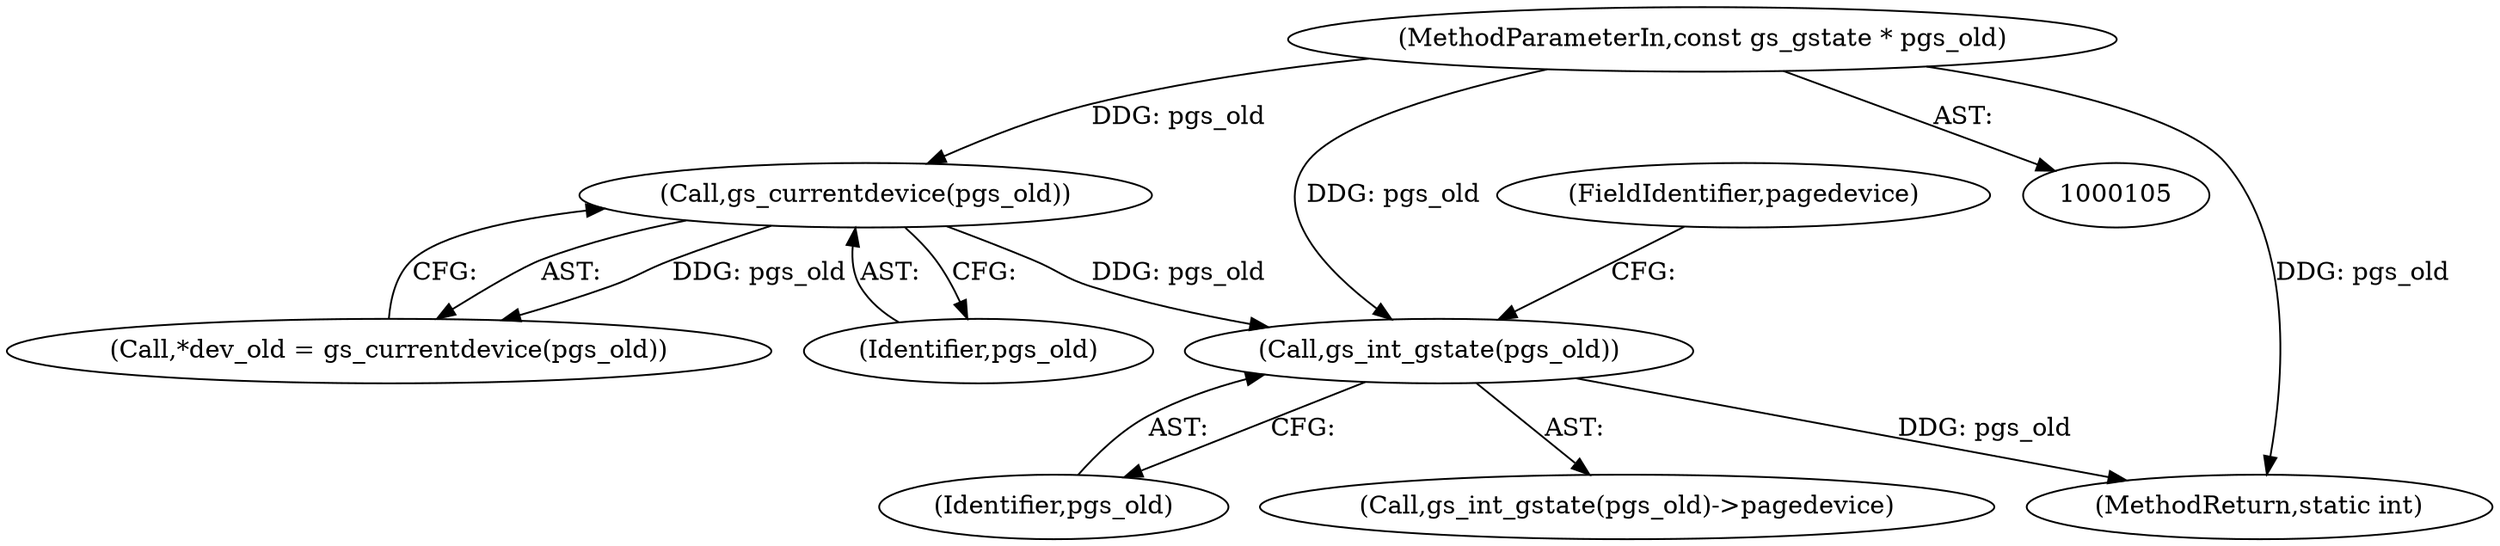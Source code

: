 digraph "0_ghostscript_3e5d316b72e3965b7968bb1d96baa137cd063ac6@pointer" {
"1000127" [label="(Call,gs_int_gstate(pgs_old))"];
"1000113" [label="(Call,gs_currentdevice(pgs_old))"];
"1000107" [label="(MethodParameterIn,const gs_gstate * pgs_old)"];
"1000127" [label="(Call,gs_int_gstate(pgs_old))"];
"1000107" [label="(MethodParameterIn,const gs_gstate * pgs_old)"];
"1000129" [label="(FieldIdentifier,pagedevice)"];
"1000114" [label="(Identifier,pgs_old)"];
"1000220" [label="(MethodReturn,static int)"];
"1000113" [label="(Call,gs_currentdevice(pgs_old))"];
"1000128" [label="(Identifier,pgs_old)"];
"1000126" [label="(Call,gs_int_gstate(pgs_old)->pagedevice)"];
"1000111" [label="(Call,*dev_old = gs_currentdevice(pgs_old))"];
"1000127" -> "1000126"  [label="AST: "];
"1000127" -> "1000128"  [label="CFG: "];
"1000128" -> "1000127"  [label="AST: "];
"1000129" -> "1000127"  [label="CFG: "];
"1000127" -> "1000220"  [label="DDG: pgs_old"];
"1000113" -> "1000127"  [label="DDG: pgs_old"];
"1000107" -> "1000127"  [label="DDG: pgs_old"];
"1000113" -> "1000111"  [label="AST: "];
"1000113" -> "1000114"  [label="CFG: "];
"1000114" -> "1000113"  [label="AST: "];
"1000111" -> "1000113"  [label="CFG: "];
"1000113" -> "1000111"  [label="DDG: pgs_old"];
"1000107" -> "1000113"  [label="DDG: pgs_old"];
"1000107" -> "1000105"  [label="AST: "];
"1000107" -> "1000220"  [label="DDG: pgs_old"];
}
